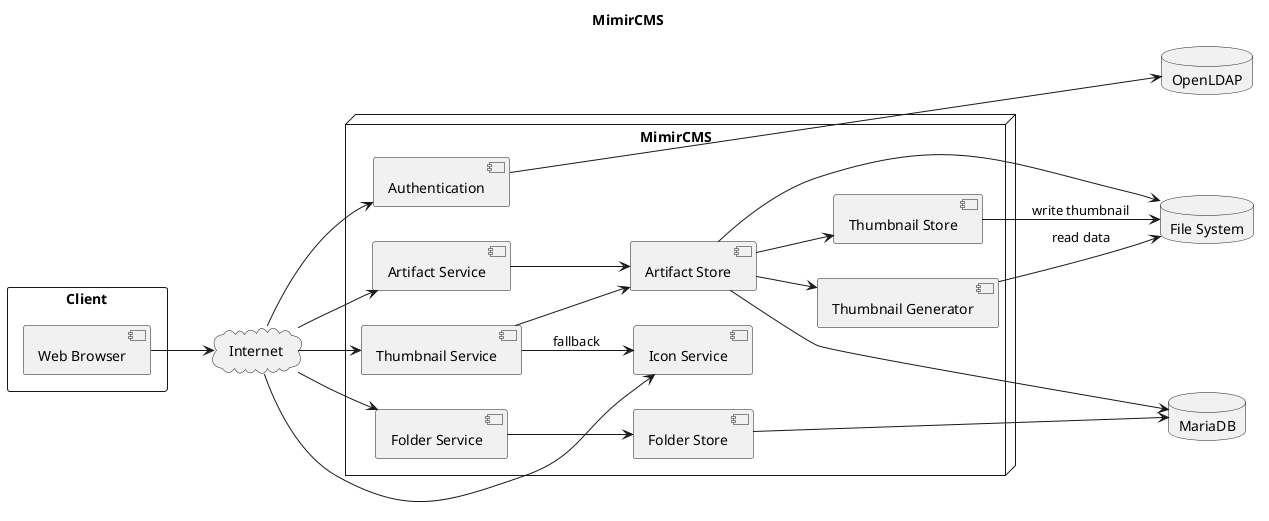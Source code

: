 @startuml

title MimirCMS
left to right direction

rectangle Client {
  [Web Browser]
}

cloud Internet {
}

node MimirCMS {
  [Artifact Service] --> [Artifact Store]
  [Artifact Store] --> [Thumbnail Generator]
  [Artifact Store] --> [Thumbnail Store]
  [Thumbnail Service] --> [Artifact Store]
  [Thumbnail Service] --> [Icon Service] : fallback
  [Folder Service] --> [Folder Store]
  [Authentication]
}

database MariaDB {
}

database OpenLDAP {
}

database "File System" as Filesystem {
}

[Web Browser] --> Internet
Internet --> [Artifact Service]
Internet --> [Thumbnail Service]
Internet --> [Icon Service]
Internet --> [Folder Service]
Internet --> [Authentication]
[Artifact Store] ---> MariaDB
[Artifact Store] --> Filesystem
[Thumbnail Store] --> Filesystem : write thumbnail
[Thumbnail Generator] --> Filesystem : read data
[Folder Store] ---> MariaDB
[Authentication] ----> OpenLDAP

@enduml